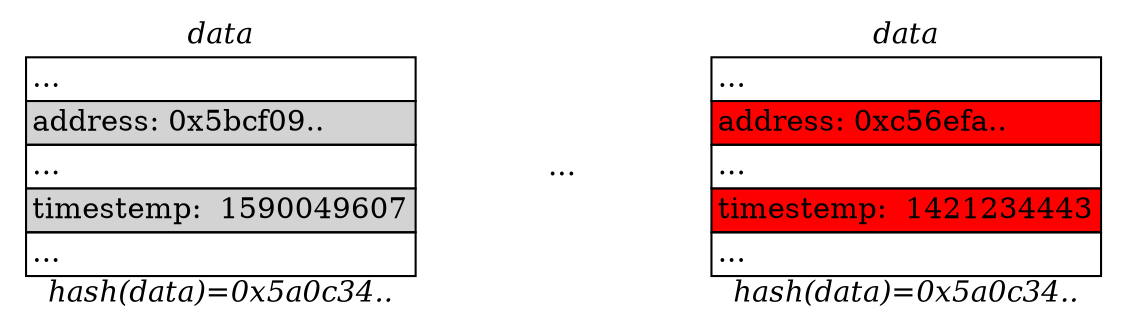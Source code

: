 digraph hca {

    rankdir=LR;

    node2
    [
        shape = none
        label = <<table border="0" cellspacing="0">
                    <tr><td align="center" port="port1" border="0" color="white"><i>data</i></td></tr>
                    <tr><td align="left" port="port2" border="1">...</td></tr>
                    <tr><td align="left" port="port3" border="1" bgcolor="lightgray">address: 0x5bcf09..</td></tr>
                    <tr><td align="left" port="port4" border="1">...</td></tr>
                    <tr><td align="left" port="port5" border="1" bgcolor="lightgray">timestemp:  1590049607</td></tr>
                    <tr><td align="left" port="port6" border="1">...</td></tr>
                    <tr><td align="center" port="port7" border="0" color="white"><i>hash(data)=0x5a0c34..</i></td></tr>
                </table>>
    ]

    "N" [label="...",shape=none]



    node3
    [
        shape = none
        label = <<table border="0" cellspacing="0">
                    <tr><td align="center" port="port1" border="0" color="white"><i>data</i></td></tr>
                    <tr><td align="left" port="port2" border="1">...</td></tr>
                    <tr><td align="left" port="port3" border="1" bgcolor="red">address: 0xc56efa..</td></tr>
                    <tr><td align="left" port="port4" border="1">...</td></tr>
                    <tr><td align="left" port="port5" border="1" bgcolor="red">timestemp:  1421234443</td></tr>
                    <tr><td align="left" port="port6" border="1">...</td></tr>
                    <tr><td align="center" port="port7" border="0"><i>hash(data)=0x5a0c34..</i></td></tr>
                </table>>
    ]


    node2:port4->N [style=invis];

    N->node3:port4 [style=invis];


}